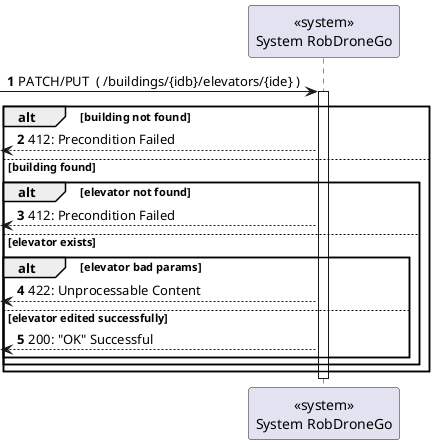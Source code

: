 @startuml
autonumber


participant "<<system>>\nSystem RobDroneGo" as sys


    [-> sys: PATCH/PUT  ( /buildings/{idb}/elevators/{ide} )
    activate sys

    alt building not found
        [<-- sys : 412: Precondition Failed
    else building found

        alt elevator not found
        [<-- sys : 412: Precondition Failed
        else elevator exists

            alt  elevator bad params
                [<-- sys : 422: Unprocessable Content
            else elevator edited successfully
                [<-- sys : 200: "OK" Successful
            end
        end
    end

    deactivate sys


@enduml
